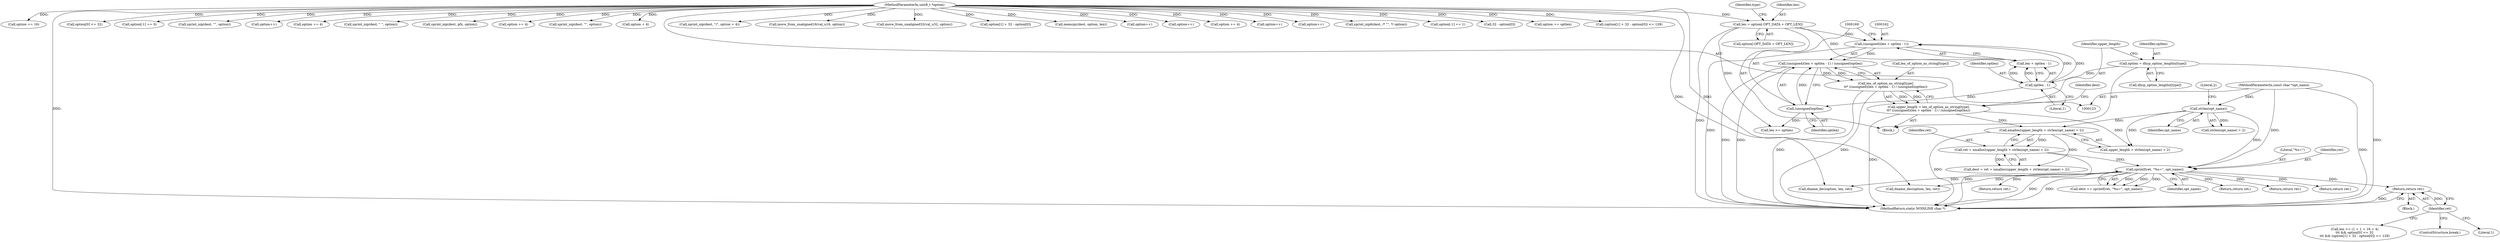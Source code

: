 digraph "1_busybox_352f79acbd759c14399e39baef21fc4ffe180ac2@pointer" {
"1000468" [label="(Return,return ret;)"];
"1000469" [label="(Identifier,ret)"];
"1000184" [label="(Call,sprintf(ret, \"%s=\", opt_name))"];
"1000173" [label="(Call,ret = xmalloc(upper_length + strlen(opt_name) + 2))"];
"1000175" [label="(Call,xmalloc(upper_length + strlen(opt_name) + 2))"];
"1000154" [label="(Call,upper_length = len_of_option_as_string[type]\n\t\t* ((unsigned)(len + optlen - 1) / (unsigned)optlen))"];
"1000156" [label="(Call,len_of_option_as_string[type]\n\t\t* ((unsigned)(len + optlen - 1) / (unsigned)optlen))"];
"1000160" [label="(Call,(unsigned)(len + optlen - 1) / (unsigned)optlen)"];
"1000161" [label="(Call,(unsigned)(len + optlen - 1))"];
"1000134" [label="(Call,len = option[-OPT_DATA + OPT_LEN])"];
"1000124" [label="(MethodParameterIn,uint8_t *option)"];
"1000165" [label="(Call,optlen - 1)"];
"1000149" [label="(Call,optlen = dhcp_option_lengths[type])"];
"1000168" [label="(Call,(unsigned)optlen)"];
"1000179" [label="(Call,strlen(opt_name))"];
"1000126" [label="(MethodParameterIn,const char *opt_name)"];
"1000572" [label="(MethodReturn,static NOINLINE char *)"];
"1000436" [label="(Call,option += 16)"];
"1000182" [label="(Call,dest += sprintf(ret, \"%s=\", opt_name))"];
"1000166" [label="(Identifier,optlen)"];
"1000387" [label="(Call,len >= (1 + 1 + 16 + 4)\n\t\t\t && option[0] <= 32\n\t\t\t && (option[1] + 32 - option[0]) <= 128)"];
"1000126" [label="(MethodParameterIn,const char *opt_name)"];
"1000175" [label="(Call,xmalloc(upper_length + strlen(opt_name) + 2))"];
"1000467" [label="(ControlStructure,break;)"];
"1000570" [label="(Return,return ret;)"];
"1000151" [label="(Call,dhcp_option_lengths[type])"];
"1000473" [label="(Call,dname_dec(option, len, ret))"];
"1000186" [label="(Literal,\"%s=\")"];
"1000143" [label="(Identifier,type)"];
"1000398" [label="(Call,option[0] <= 32)"];
"1000167" [label="(Literal,1)"];
"1000492" [label="(Call,option[-1] == 0)"];
"1000373" [label="(Call,sprint_nip(dest, \"\", option))"];
"1000487" [label="(Call,option++)"];
"1000155" [label="(Identifier,upper_length)"];
"1000157" [label="(Call,len_of_option_as_string[type])"];
"1000545" [label="(Call,option += 4)"];
"1000180" [label="(Identifier,opt_name)"];
"1000171" [label="(Call,dest = ret = xmalloc(upper_length + strlen(opt_name) + 2))"];
"1000165" [label="(Call,optlen - 1)"];
"1000286" [label="(Return,return ret;)"];
"1000189" [label="(Call,len >= optlen)"];
"1000453" [label="(Call,sprint_nip(dest, \" \", option))"];
"1000184" [label="(Call,sprintf(ret, \"%s=\", opt_name))"];
"1000161" [label="(Call,(unsigned)(len + optlen - 1))"];
"1000156" [label="(Call,len_of_option_as_string[type]\n\t\t* ((unsigned)(len + optlen - 1) / (unsigned)optlen))"];
"1000468" [label="(Return,return ret;)"];
"1000538" [label="(Call,sprint_nip(dest, pfx, option))"];
"1000457" [label="(Call,option += 4)"];
"1000136" [label="(Call,option[-OPT_DATA + OPT_LEN])"];
"1000449" [label="(Literal,1)"];
"1000160" [label="(Call,(unsigned)(len + optlen - 1) / (unsigned)optlen)"];
"1000548" [label="(Return,return ret;)"];
"1000135" [label="(Identifier,len)"];
"1000200" [label="(Call,sprint_nip(dest, \"\", option))"];
"1000214" [label="(Call,option + 4)"];
"1000501" [label="(Call,dname_dec(option, len, ret))"];
"1000211" [label="(Call,sprint_nip(dest, \"/\", option + 4))"];
"1000124" [label="(MethodParameterIn,uint8_t *option)"];
"1000230" [label="(Call,move_from_unaligned16(val_u16, option))"];
"1000245" [label="(Call,move_from_unaligned32(val_u32, option))"];
"1000404" [label="(Call,option[1] + 32 - option[0])"];
"1000178" [label="(Call,strlen(opt_name) + 2)"];
"1000187" [label="(Identifier,opt_name)"];
"1000127" [label="(Block,)"];
"1000265" [label="(Call,memcpy(dest, option, len))"];
"1000308" [label="(Call,option++)"];
"1000168" [label="(Call,(unsigned)optlen)"];
"1000344" [label="(Call,option++)"];
"1000377" [label="(Call,option += 4)"];
"1000163" [label="(Call,len + optlen - 1)"];
"1000421" [label="(Call,option++)"];
"1000429" [label="(Call,option++)"];
"1000433" [label="(Call,sprint_nip6(dest, /* \"\", */ option))"];
"1000514" [label="(Call,option[-1] == 1)"];
"1000149" [label="(Call,optlen = dhcp_option_lengths[type])"];
"1000195" [label="(Block,)"];
"1000383" [label="(Return,return ret;)"];
"1000154" [label="(Call,upper_length = len_of_option_as_string[type]\n\t\t* ((unsigned)(len + optlen - 1) / (unsigned)optlen))"];
"1000179" [label="(Call,strlen(opt_name))"];
"1000176" [label="(Call,upper_length + strlen(opt_name) + 2)"];
"1000134" [label="(Call,len = option[-OPT_DATA + OPT_LEN])"];
"1000408" [label="(Call,32 - option[0])"];
"1000174" [label="(Identifier,ret)"];
"1000550" [label="(Call,option += optlen)"];
"1000469" [label="(Identifier,ret)"];
"1000170" [label="(Identifier,optlen)"];
"1000173" [label="(Call,ret = xmalloc(upper_length + strlen(opt_name) + 2))"];
"1000150" [label="(Identifier,optlen)"];
"1000172" [label="(Identifier,dest)"];
"1000185" [label="(Identifier,ret)"];
"1000403" [label="(Call,(option[1] + 32 - option[0]) <= 128)"];
"1000181" [label="(Literal,2)"];
"1000468" -> "1000195"  [label="AST: "];
"1000468" -> "1000469"  [label="CFG: "];
"1000469" -> "1000468"  [label="AST: "];
"1000572" -> "1000468"  [label="CFG: "];
"1000468" -> "1000572"  [label="DDG: "];
"1000469" -> "1000468"  [label="DDG: "];
"1000184" -> "1000468"  [label="DDG: "];
"1000469" -> "1000449"  [label="CFG: "];
"1000469" -> "1000467"  [label="CFG: "];
"1000469" -> "1000387"  [label="CFG: "];
"1000184" -> "1000182"  [label="AST: "];
"1000184" -> "1000187"  [label="CFG: "];
"1000185" -> "1000184"  [label="AST: "];
"1000186" -> "1000184"  [label="AST: "];
"1000187" -> "1000184"  [label="AST: "];
"1000182" -> "1000184"  [label="CFG: "];
"1000184" -> "1000572"  [label="DDG: "];
"1000184" -> "1000572"  [label="DDG: "];
"1000184" -> "1000182"  [label="DDG: "];
"1000184" -> "1000182"  [label="DDG: "];
"1000184" -> "1000182"  [label="DDG: "];
"1000173" -> "1000184"  [label="DDG: "];
"1000179" -> "1000184"  [label="DDG: "];
"1000126" -> "1000184"  [label="DDG: "];
"1000184" -> "1000286"  [label="DDG: "];
"1000184" -> "1000383"  [label="DDG: "];
"1000184" -> "1000473"  [label="DDG: "];
"1000184" -> "1000501"  [label="DDG: "];
"1000184" -> "1000548"  [label="DDG: "];
"1000184" -> "1000570"  [label="DDG: "];
"1000173" -> "1000171"  [label="AST: "];
"1000173" -> "1000175"  [label="CFG: "];
"1000174" -> "1000173"  [label="AST: "];
"1000175" -> "1000173"  [label="AST: "];
"1000171" -> "1000173"  [label="CFG: "];
"1000173" -> "1000572"  [label="DDG: "];
"1000173" -> "1000171"  [label="DDG: "];
"1000175" -> "1000173"  [label="DDG: "];
"1000175" -> "1000176"  [label="CFG: "];
"1000176" -> "1000175"  [label="AST: "];
"1000175" -> "1000572"  [label="DDG: "];
"1000175" -> "1000171"  [label="DDG: "];
"1000154" -> "1000175"  [label="DDG: "];
"1000179" -> "1000175"  [label="DDG: "];
"1000154" -> "1000127"  [label="AST: "];
"1000154" -> "1000156"  [label="CFG: "];
"1000155" -> "1000154"  [label="AST: "];
"1000156" -> "1000154"  [label="AST: "];
"1000172" -> "1000154"  [label="CFG: "];
"1000154" -> "1000572"  [label="DDG: "];
"1000156" -> "1000154"  [label="DDG: "];
"1000156" -> "1000154"  [label="DDG: "];
"1000154" -> "1000176"  [label="DDG: "];
"1000156" -> "1000160"  [label="CFG: "];
"1000157" -> "1000156"  [label="AST: "];
"1000160" -> "1000156"  [label="AST: "];
"1000156" -> "1000572"  [label="DDG: "];
"1000156" -> "1000572"  [label="DDG: "];
"1000160" -> "1000156"  [label="DDG: "];
"1000160" -> "1000156"  [label="DDG: "];
"1000160" -> "1000168"  [label="CFG: "];
"1000161" -> "1000160"  [label="AST: "];
"1000168" -> "1000160"  [label="AST: "];
"1000160" -> "1000572"  [label="DDG: "];
"1000160" -> "1000572"  [label="DDG: "];
"1000161" -> "1000160"  [label="DDG: "];
"1000168" -> "1000160"  [label="DDG: "];
"1000161" -> "1000163"  [label="CFG: "];
"1000162" -> "1000161"  [label="AST: "];
"1000163" -> "1000161"  [label="AST: "];
"1000169" -> "1000161"  [label="CFG: "];
"1000161" -> "1000572"  [label="DDG: "];
"1000134" -> "1000161"  [label="DDG: "];
"1000165" -> "1000161"  [label="DDG: "];
"1000165" -> "1000161"  [label="DDG: "];
"1000134" -> "1000127"  [label="AST: "];
"1000134" -> "1000136"  [label="CFG: "];
"1000135" -> "1000134"  [label="AST: "];
"1000136" -> "1000134"  [label="AST: "];
"1000143" -> "1000134"  [label="CFG: "];
"1000134" -> "1000572"  [label="DDG: "];
"1000124" -> "1000134"  [label="DDG: "];
"1000134" -> "1000163"  [label="DDG: "];
"1000134" -> "1000189"  [label="DDG: "];
"1000124" -> "1000123"  [label="AST: "];
"1000124" -> "1000572"  [label="DDG: "];
"1000124" -> "1000200"  [label="DDG: "];
"1000124" -> "1000211"  [label="DDG: "];
"1000124" -> "1000214"  [label="DDG: "];
"1000124" -> "1000230"  [label="DDG: "];
"1000124" -> "1000245"  [label="DDG: "];
"1000124" -> "1000265"  [label="DDG: "];
"1000124" -> "1000308"  [label="DDG: "];
"1000124" -> "1000344"  [label="DDG: "];
"1000124" -> "1000373"  [label="DDG: "];
"1000124" -> "1000377"  [label="DDG: "];
"1000124" -> "1000398"  [label="DDG: "];
"1000124" -> "1000403"  [label="DDG: "];
"1000124" -> "1000404"  [label="DDG: "];
"1000124" -> "1000408"  [label="DDG: "];
"1000124" -> "1000421"  [label="DDG: "];
"1000124" -> "1000429"  [label="DDG: "];
"1000124" -> "1000433"  [label="DDG: "];
"1000124" -> "1000436"  [label="DDG: "];
"1000124" -> "1000453"  [label="DDG: "];
"1000124" -> "1000457"  [label="DDG: "];
"1000124" -> "1000473"  [label="DDG: "];
"1000124" -> "1000487"  [label="DDG: "];
"1000124" -> "1000492"  [label="DDG: "];
"1000124" -> "1000501"  [label="DDG: "];
"1000124" -> "1000514"  [label="DDG: "];
"1000124" -> "1000538"  [label="DDG: "];
"1000124" -> "1000545"  [label="DDG: "];
"1000124" -> "1000550"  [label="DDG: "];
"1000165" -> "1000163"  [label="AST: "];
"1000165" -> "1000167"  [label="CFG: "];
"1000166" -> "1000165"  [label="AST: "];
"1000167" -> "1000165"  [label="AST: "];
"1000163" -> "1000165"  [label="CFG: "];
"1000165" -> "1000163"  [label="DDG: "];
"1000165" -> "1000163"  [label="DDG: "];
"1000149" -> "1000165"  [label="DDG: "];
"1000165" -> "1000168"  [label="DDG: "];
"1000149" -> "1000127"  [label="AST: "];
"1000149" -> "1000151"  [label="CFG: "];
"1000150" -> "1000149"  [label="AST: "];
"1000151" -> "1000149"  [label="AST: "];
"1000155" -> "1000149"  [label="CFG: "];
"1000149" -> "1000572"  [label="DDG: "];
"1000168" -> "1000170"  [label="CFG: "];
"1000169" -> "1000168"  [label="AST: "];
"1000170" -> "1000168"  [label="AST: "];
"1000168" -> "1000189"  [label="DDG: "];
"1000179" -> "1000178"  [label="AST: "];
"1000179" -> "1000180"  [label="CFG: "];
"1000180" -> "1000179"  [label="AST: "];
"1000181" -> "1000179"  [label="CFG: "];
"1000179" -> "1000176"  [label="DDG: "];
"1000179" -> "1000178"  [label="DDG: "];
"1000126" -> "1000179"  [label="DDG: "];
"1000126" -> "1000123"  [label="AST: "];
"1000126" -> "1000572"  [label="DDG: "];
}

